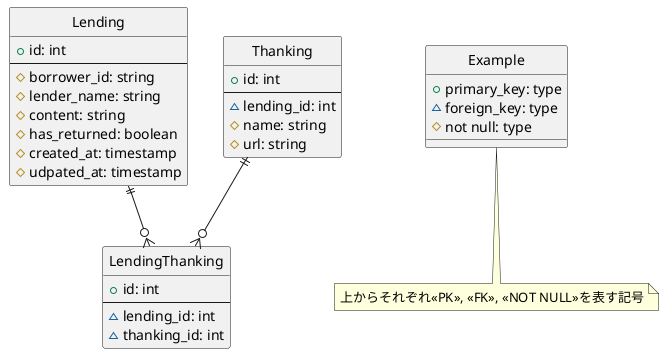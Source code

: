 @startuml

hide circle
skinparam inetype ortho

' 借り
entity Lending {
    +id: int
    --
    #borrower_id: string
    #lender_name: string
    #content: string
    #has_returned: boolean
    #created_at: timestamp
    #udpated_at: timestamp
}

' お礼
entity Thanking {
    +id: int
    --
    ~lending_id: int
    #name: string
    #url: string
}

entity LendingThanking {
    +id: int
    --
    ~lending_id: int
    ~thanking_id: int
}

Lending ||--o{ LendingThanking
Thanking ||--o{ LendingThanking

entity Example {
    +primary_key: type
    ~foreign_key: type
    #not null: type
}
note bottom: 上からそれぞれ<<PK>>, <<FK>>, <<NOT NULL>>を表す記号

@enduml
